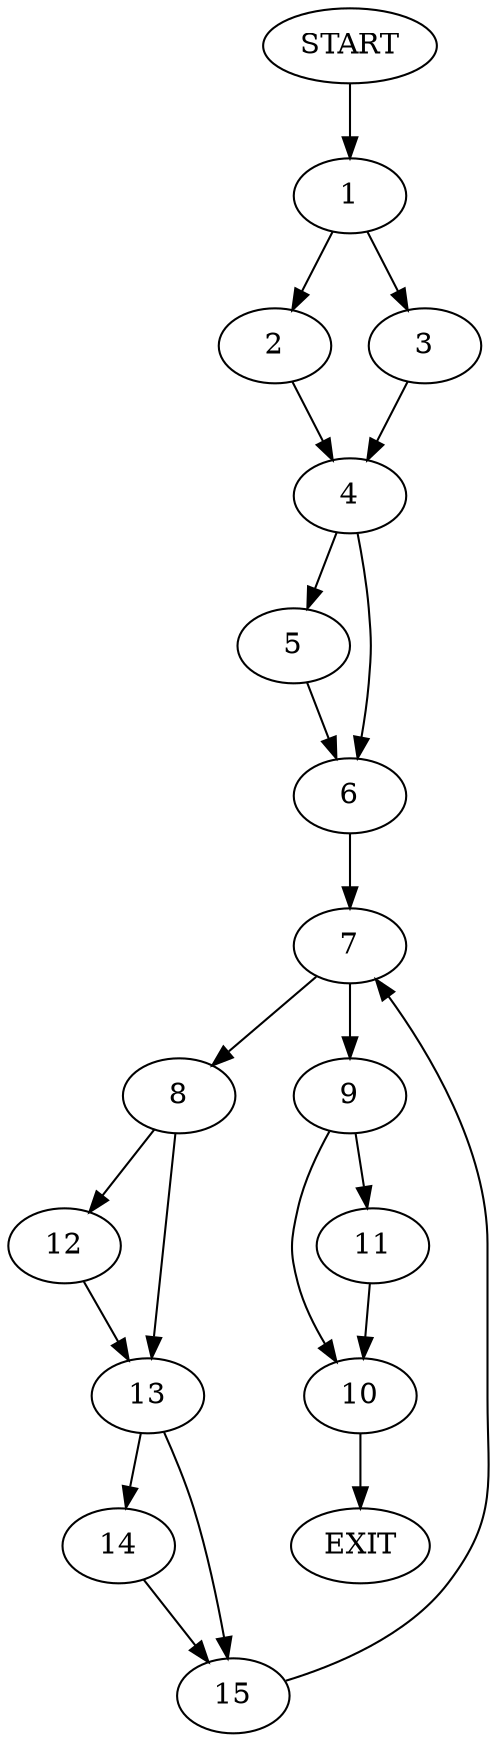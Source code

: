digraph {
0 [label="START"]
16 [label="EXIT"]
0 -> 1
1 -> 2
1 -> 3
3 -> 4
2 -> 4
4 -> 5
4 -> 6
5 -> 6
6 -> 7
7 -> 8
7 -> 9
9 -> 10
9 -> 11
8 -> 12
8 -> 13
13 -> 14
13 -> 15
12 -> 13
14 -> 15
15 -> 7
11 -> 10
10 -> 16
}
